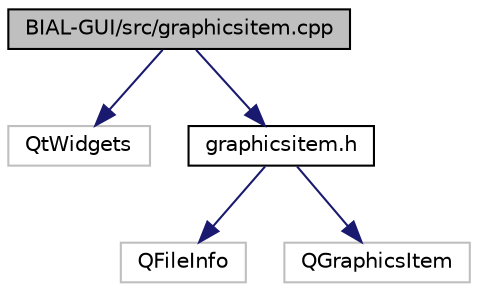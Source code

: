 digraph "BIAL-GUI/src/graphicsitem.cpp"
{
  edge [fontname="Helvetica",fontsize="10",labelfontname="Helvetica",labelfontsize="10"];
  node [fontname="Helvetica",fontsize="10",shape=record];
  Node1 [label="BIAL-GUI/src/graphicsitem.cpp",height=0.2,width=0.4,color="black", fillcolor="grey75", style="filled", fontcolor="black"];
  Node1 -> Node2 [color="midnightblue",fontsize="10",style="solid",fontname="Helvetica"];
  Node2 [label="QtWidgets",height=0.2,width=0.4,color="grey75", fillcolor="white", style="filled"];
  Node1 -> Node3 [color="midnightblue",fontsize="10",style="solid",fontname="Helvetica"];
  Node3 [label="graphicsitem.h",height=0.2,width=0.4,color="black", fillcolor="white", style="filled",URL="$graphicsitem_8h.html"];
  Node3 -> Node4 [color="midnightblue",fontsize="10",style="solid",fontname="Helvetica"];
  Node4 [label="QFileInfo",height=0.2,width=0.4,color="grey75", fillcolor="white", style="filled"];
  Node3 -> Node5 [color="midnightblue",fontsize="10",style="solid",fontname="Helvetica"];
  Node5 [label="QGraphicsItem",height=0.2,width=0.4,color="grey75", fillcolor="white", style="filled"];
}

